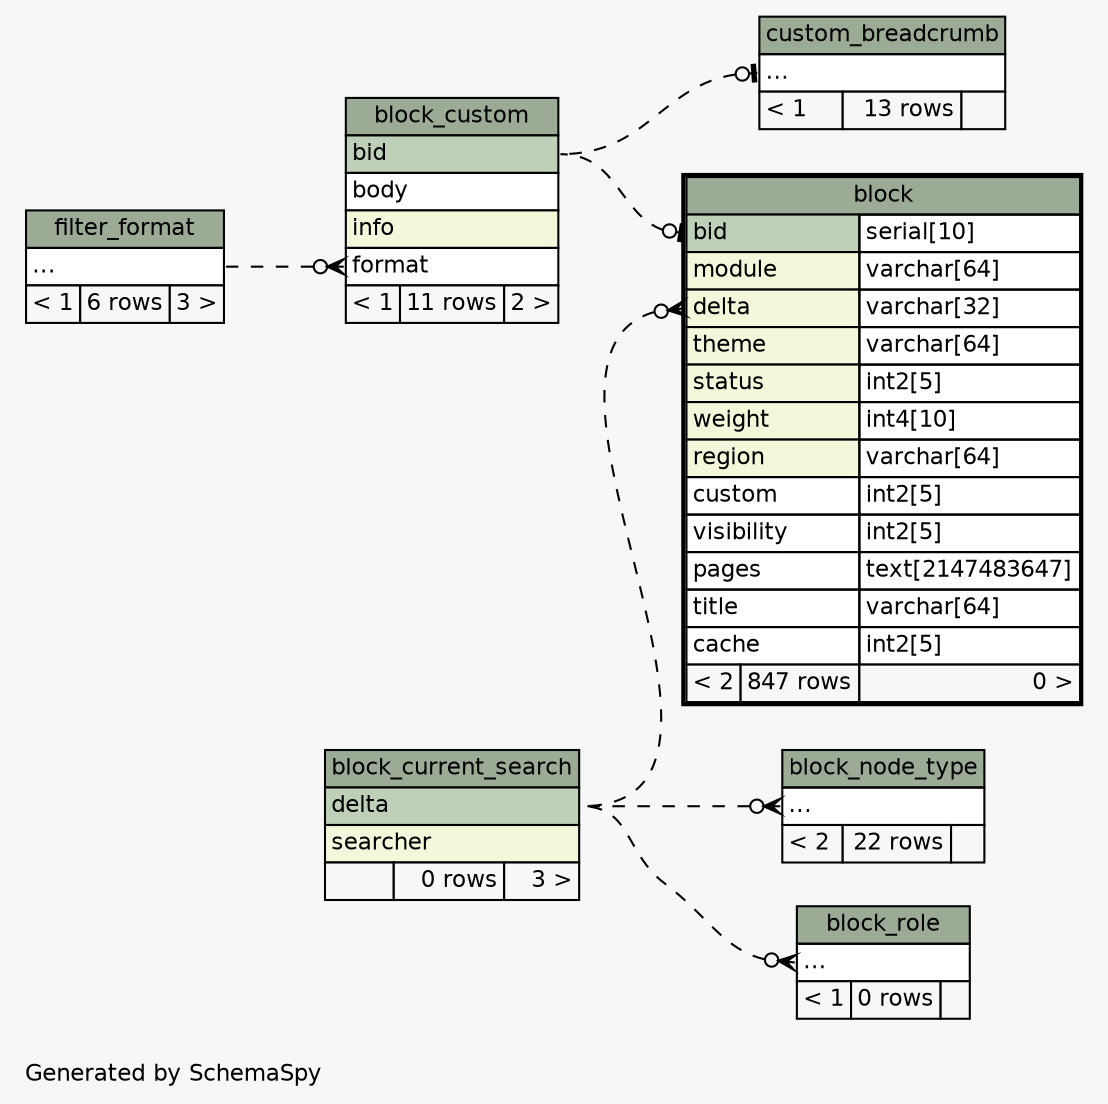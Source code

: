 // dot 2.30.1 on Mac OS X 10.8.3
// SchemaSpy rev 590
digraph "impliedTwoDegreesRelationshipsDiagram" {
  graph [
    rankdir="RL"
    bgcolor="#f7f7f7"
    label="\nGenerated by SchemaSpy"
    labeljust="l"
    nodesep="0.18"
    ranksep="0.46"
    fontname="Helvetica"
    fontsize="11"
  ];
  node [
    fontname="Helvetica"
    fontsize="11"
    shape="plaintext"
  ];
  edge [
    arrowsize="0.8"
  ];
  "block":"bid":w -> "block_custom":"bid":e [arrowhead=none dir=back arrowtail=teeodot style=dashed];
  "block":"delta":w -> "block_current_search":"delta":e [arrowhead=none dir=back arrowtail=crowodot style=dashed];
  "block_custom":"format":w -> "filter_format":"elipses":e [arrowhead=none dir=back arrowtail=crowodot style=dashed];
  "block_node_type":"elipses":w -> "block_current_search":"delta":e [arrowhead=none dir=back arrowtail=crowodot style=dashed];
  "block_role":"elipses":w -> "block_current_search":"delta":e [arrowhead=none dir=back arrowtail=crowodot style=dashed];
  "custom_breadcrumb":"elipses":w -> "block_custom":"bid":e [arrowhead=none dir=back arrowtail=teeodot style=dashed];
  "block" [
    label=<
    <TABLE BORDER="2" CELLBORDER="1" CELLSPACING="0" BGCOLOR="#ffffff">
      <TR><TD COLSPAN="3" BGCOLOR="#9bab96" ALIGN="CENTER">block</TD></TR>
      <TR><TD PORT="bid" COLSPAN="2" BGCOLOR="#bed1b8" ALIGN="LEFT">bid</TD><TD PORT="bid.type" ALIGN="LEFT">serial[10]</TD></TR>
      <TR><TD PORT="module" COLSPAN="2" BGCOLOR="#f4f7da" ALIGN="LEFT">module</TD><TD PORT="module.type" ALIGN="LEFT">varchar[64]</TD></TR>
      <TR><TD PORT="delta" COLSPAN="2" BGCOLOR="#f4f7da" ALIGN="LEFT">delta</TD><TD PORT="delta.type" ALIGN="LEFT">varchar[32]</TD></TR>
      <TR><TD PORT="theme" COLSPAN="2" BGCOLOR="#f4f7da" ALIGN="LEFT">theme</TD><TD PORT="theme.type" ALIGN="LEFT">varchar[64]</TD></TR>
      <TR><TD PORT="status" COLSPAN="2" BGCOLOR="#f4f7da" ALIGN="LEFT">status</TD><TD PORT="status.type" ALIGN="LEFT">int2[5]</TD></TR>
      <TR><TD PORT="weight" COLSPAN="2" BGCOLOR="#f4f7da" ALIGN="LEFT">weight</TD><TD PORT="weight.type" ALIGN="LEFT">int4[10]</TD></TR>
      <TR><TD PORT="region" COLSPAN="2" BGCOLOR="#f4f7da" ALIGN="LEFT">region</TD><TD PORT="region.type" ALIGN="LEFT">varchar[64]</TD></TR>
      <TR><TD PORT="custom" COLSPAN="2" ALIGN="LEFT">custom</TD><TD PORT="custom.type" ALIGN="LEFT">int2[5]</TD></TR>
      <TR><TD PORT="visibility" COLSPAN="2" ALIGN="LEFT">visibility</TD><TD PORT="visibility.type" ALIGN="LEFT">int2[5]</TD></TR>
      <TR><TD PORT="pages" COLSPAN="2" ALIGN="LEFT">pages</TD><TD PORT="pages.type" ALIGN="LEFT">text[2147483647]</TD></TR>
      <TR><TD PORT="title" COLSPAN="2" ALIGN="LEFT">title</TD><TD PORT="title.type" ALIGN="LEFT">varchar[64]</TD></TR>
      <TR><TD PORT="cache" COLSPAN="2" ALIGN="LEFT">cache</TD><TD PORT="cache.type" ALIGN="LEFT">int2[5]</TD></TR>
      <TR><TD ALIGN="LEFT" BGCOLOR="#f7f7f7">&lt; 2</TD><TD ALIGN="RIGHT" BGCOLOR="#f7f7f7">847 rows</TD><TD ALIGN="RIGHT" BGCOLOR="#f7f7f7">0 &gt;</TD></TR>
    </TABLE>>
    URL="block.html"
    tooltip="block"
  ];
  "block_current_search" [
    label=<
    <TABLE BORDER="0" CELLBORDER="1" CELLSPACING="0" BGCOLOR="#ffffff">
      <TR><TD COLSPAN="3" BGCOLOR="#9bab96" ALIGN="CENTER">block_current_search</TD></TR>
      <TR><TD PORT="delta" COLSPAN="3" BGCOLOR="#bed1b8" ALIGN="LEFT">delta</TD></TR>
      <TR><TD PORT="searcher" COLSPAN="3" BGCOLOR="#f4f7da" ALIGN="LEFT">searcher</TD></TR>
      <TR><TD ALIGN="LEFT" BGCOLOR="#f7f7f7">  </TD><TD ALIGN="RIGHT" BGCOLOR="#f7f7f7">0 rows</TD><TD ALIGN="RIGHT" BGCOLOR="#f7f7f7">3 &gt;</TD></TR>
    </TABLE>>
    URL="block_current_search.html"
    tooltip="block_current_search"
  ];
  "block_custom" [
    label=<
    <TABLE BORDER="0" CELLBORDER="1" CELLSPACING="0" BGCOLOR="#ffffff">
      <TR><TD COLSPAN="3" BGCOLOR="#9bab96" ALIGN="CENTER">block_custom</TD></TR>
      <TR><TD PORT="bid" COLSPAN="3" BGCOLOR="#bed1b8" ALIGN="LEFT">bid</TD></TR>
      <TR><TD PORT="body" COLSPAN="3" ALIGN="LEFT">body</TD></TR>
      <TR><TD PORT="info" COLSPAN="3" BGCOLOR="#f4f7da" ALIGN="LEFT">info</TD></TR>
      <TR><TD PORT="format" COLSPAN="3" ALIGN="LEFT">format</TD></TR>
      <TR><TD ALIGN="LEFT" BGCOLOR="#f7f7f7">&lt; 1</TD><TD ALIGN="RIGHT" BGCOLOR="#f7f7f7">11 rows</TD><TD ALIGN="RIGHT" BGCOLOR="#f7f7f7">2 &gt;</TD></TR>
    </TABLE>>
    URL="block_custom.html"
    tooltip="block_custom"
  ];
  "block_node_type" [
    label=<
    <TABLE BORDER="0" CELLBORDER="1" CELLSPACING="0" BGCOLOR="#ffffff">
      <TR><TD COLSPAN="3" BGCOLOR="#9bab96" ALIGN="CENTER">block_node_type</TD></TR>
      <TR><TD PORT="elipses" COLSPAN="3" ALIGN="LEFT">...</TD></TR>
      <TR><TD ALIGN="LEFT" BGCOLOR="#f7f7f7">&lt; 2</TD><TD ALIGN="RIGHT" BGCOLOR="#f7f7f7">22 rows</TD><TD ALIGN="RIGHT" BGCOLOR="#f7f7f7">  </TD></TR>
    </TABLE>>
    URL="block_node_type.html"
    tooltip="block_node_type"
  ];
  "block_role" [
    label=<
    <TABLE BORDER="0" CELLBORDER="1" CELLSPACING="0" BGCOLOR="#ffffff">
      <TR><TD COLSPAN="3" BGCOLOR="#9bab96" ALIGN="CENTER">block_role</TD></TR>
      <TR><TD PORT="elipses" COLSPAN="3" ALIGN="LEFT">...</TD></TR>
      <TR><TD ALIGN="LEFT" BGCOLOR="#f7f7f7">&lt; 1</TD><TD ALIGN="RIGHT" BGCOLOR="#f7f7f7">0 rows</TD><TD ALIGN="RIGHT" BGCOLOR="#f7f7f7">  </TD></TR>
    </TABLE>>
    URL="block_role.html"
    tooltip="block_role"
  ];
  "custom_breadcrumb" [
    label=<
    <TABLE BORDER="0" CELLBORDER="1" CELLSPACING="0" BGCOLOR="#ffffff">
      <TR><TD COLSPAN="3" BGCOLOR="#9bab96" ALIGN="CENTER">custom_breadcrumb</TD></TR>
      <TR><TD PORT="elipses" COLSPAN="3" ALIGN="LEFT">...</TD></TR>
      <TR><TD ALIGN="LEFT" BGCOLOR="#f7f7f7">&lt; 1</TD><TD ALIGN="RIGHT" BGCOLOR="#f7f7f7">13 rows</TD><TD ALIGN="RIGHT" BGCOLOR="#f7f7f7">  </TD></TR>
    </TABLE>>
    URL="custom_breadcrumb.html"
    tooltip="custom_breadcrumb"
  ];
  "filter_format" [
    label=<
    <TABLE BORDER="0" CELLBORDER="1" CELLSPACING="0" BGCOLOR="#ffffff">
      <TR><TD COLSPAN="3" BGCOLOR="#9bab96" ALIGN="CENTER">filter_format</TD></TR>
      <TR><TD PORT="elipses" COLSPAN="3" ALIGN="LEFT">...</TD></TR>
      <TR><TD ALIGN="LEFT" BGCOLOR="#f7f7f7">&lt; 1</TD><TD ALIGN="RIGHT" BGCOLOR="#f7f7f7">6 rows</TD><TD ALIGN="RIGHT" BGCOLOR="#f7f7f7">3 &gt;</TD></TR>
    </TABLE>>
    URL="filter_format.html"
    tooltip="filter_format"
  ];
}

